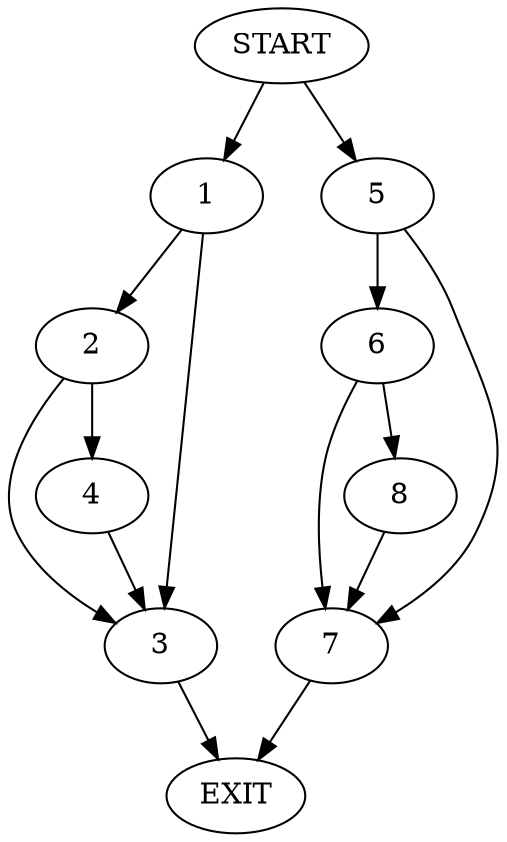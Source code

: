 digraph {
0 [label="START"]
9 [label="EXIT"]
0 -> 1
1 -> 2
1 -> 3
3 -> 9
2 -> 4
2 -> 3
4 -> 3
0 -> 5
5 -> 6
5 -> 7
6 -> 8
6 -> 7
7 -> 9
8 -> 7
}
